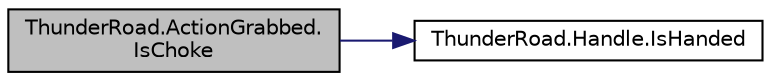 digraph "ThunderRoad.ActionGrabbed.IsChoke"
{
 // LATEX_PDF_SIZE
  edge [fontname="Helvetica",fontsize="10",labelfontname="Helvetica",labelfontsize="10"];
  node [fontname="Helvetica",fontsize="10",shape=record];
  rankdir="LR";
  Node1 [label="ThunderRoad.ActionGrabbed.\lIsChoke",height=0.2,width=0.4,color="black", fillcolor="grey75", style="filled", fontcolor="black",tooltip="Determines whether this instance is choke."];
  Node1 -> Node2 [color="midnightblue",fontsize="10",style="solid",fontname="Helvetica"];
  Node2 [label="ThunderRoad.Handle.IsHanded",height=0.2,width=0.4,color="black", fillcolor="white", style="filled",URL="$class_thunder_road_1_1_handle.html#ad64cb9ca1c1e26afc1606d729250516a",tooltip="Determines whether this instance is handed."];
}
